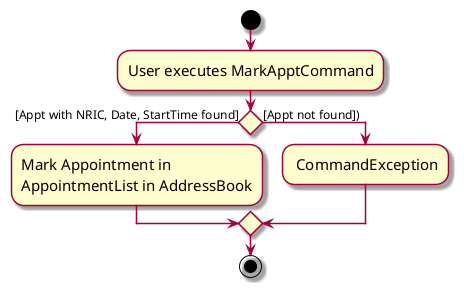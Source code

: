 @startuml
skin rose
skinparam ActivityFontSize 15
skinparam ArrowFontSize 12
start
:User executes MarkApptCommand;

if () then ([Appt with NRIC, Date, StartTime found])
        :Mark Appointment in
        AppointmentList in AddressBook;
else ([Appt not found]))
    : CommandException;
endif
stop
@enduml
